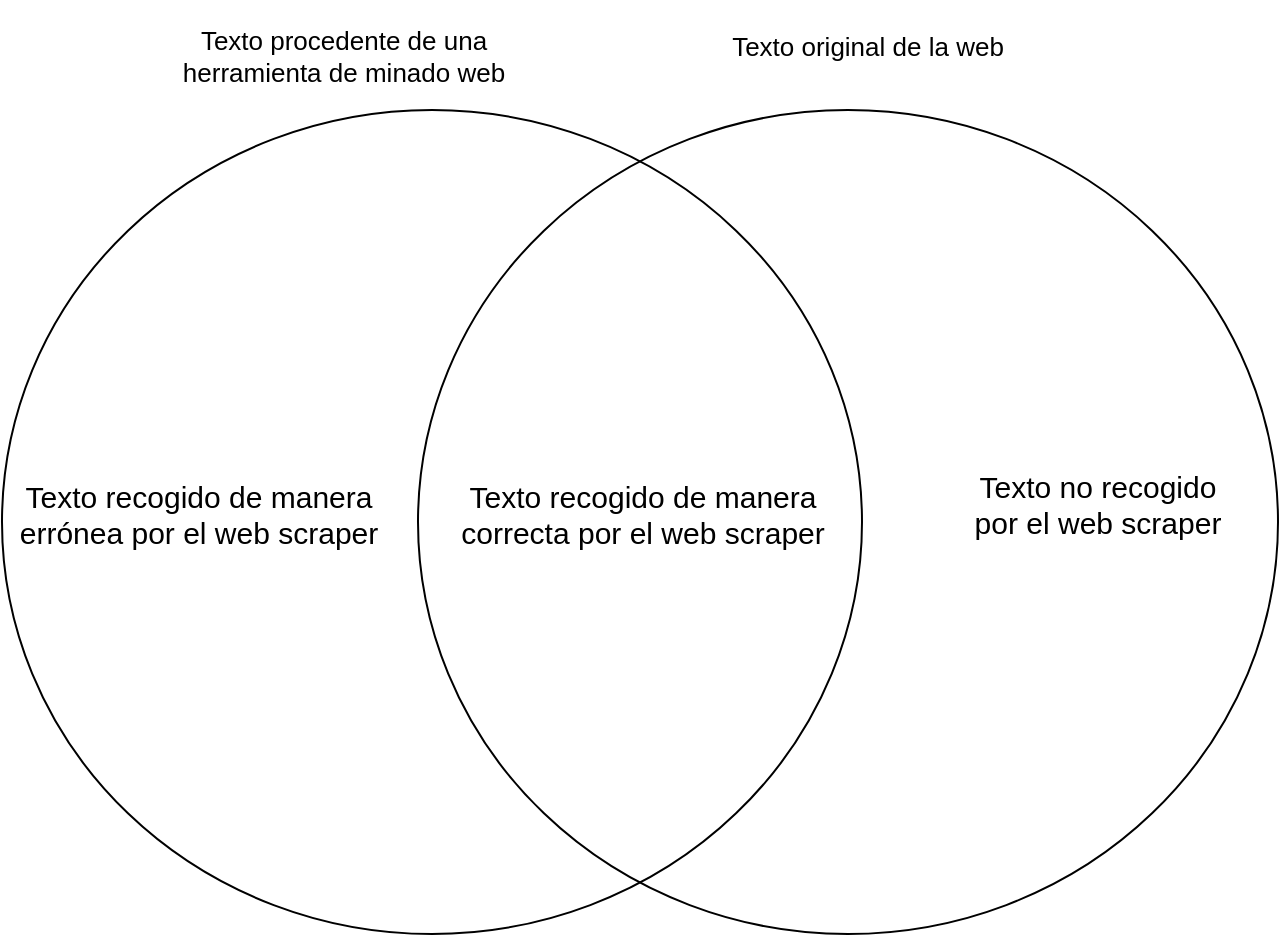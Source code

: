 <mxfile version="16.5.6" type="device"><diagram id="CAsbbqCTK9nK790BXfKz" name="Page-1"><mxGraphModel dx="1822" dy="800" grid="0" gridSize="10" guides="1" tooltips="1" connect="1" arrows="1" fold="1" page="0" pageScale="1" pageWidth="827" pageHeight="1169" math="0" shadow="0"><root><mxCell id="0"/><mxCell id="1" parent="0"/><mxCell id="FOlASVF9USAyspfSWiB0-1" value="" style="ellipse;whiteSpace=wrap;html=1;fillColor=none;" vertex="1" parent="1"><mxGeometry x="-108" y="201" width="430" height="412" as="geometry"/></mxCell><mxCell id="FOlASVF9USAyspfSWiB0-3" value="" style="ellipse;whiteSpace=wrap;html=1;fillColor=none;" vertex="1" parent="1"><mxGeometry x="100" y="201" width="430" height="412" as="geometry"/></mxCell><mxCell id="FOlASVF9USAyspfSWiB0-4" value="&lt;font style=&quot;font-size: 13px&quot;&gt;Texto procedente de una herramienta de minado web&lt;/font&gt;" style="text;html=1;strokeColor=none;fillColor=none;align=center;verticalAlign=middle;whiteSpace=wrap;rounded=0;" vertex="1" parent="1"><mxGeometry x="-28" y="151" width="182" height="46" as="geometry"/></mxCell><mxCell id="FOlASVF9USAyspfSWiB0-5" value="&lt;font style=&quot;font-size: 13px&quot;&gt;Texto original de la web&lt;/font&gt;" style="text;html=1;strokeColor=none;fillColor=none;align=center;verticalAlign=middle;whiteSpace=wrap;rounded=0;" vertex="1" parent="1"><mxGeometry x="234" y="146" width="182" height="46" as="geometry"/></mxCell><mxCell id="FOlASVF9USAyspfSWiB0-6" value="&lt;font style=&quot;font-size: 15px&quot;&gt;Texto no recogido por el web scraper&lt;/font&gt;" style="text;html=1;strokeColor=none;fillColor=none;align=center;verticalAlign=middle;whiteSpace=wrap;rounded=0;fontSize=13;" vertex="1" parent="1"><mxGeometry x="368" y="376.5" width="144" height="42" as="geometry"/></mxCell><mxCell id="FOlASVF9USAyspfSWiB0-7" value="Texto recogido de manera correcta por el web scraper" style="text;html=1;strokeColor=none;fillColor=none;align=center;verticalAlign=middle;whiteSpace=wrap;rounded=0;fontSize=15;" vertex="1" parent="1"><mxGeometry x="118" y="376.5" width="189" height="53" as="geometry"/></mxCell><mxCell id="FOlASVF9USAyspfSWiB0-8" value="Texto recogido de manera errónea por el web scraper" style="text;html=1;strokeColor=none;fillColor=none;align=center;verticalAlign=middle;whiteSpace=wrap;rounded=0;fontSize=15;" vertex="1" parent="1"><mxGeometry x="-104" y="376.5" width="189" height="53" as="geometry"/></mxCell></root></mxGraphModel></diagram></mxfile>